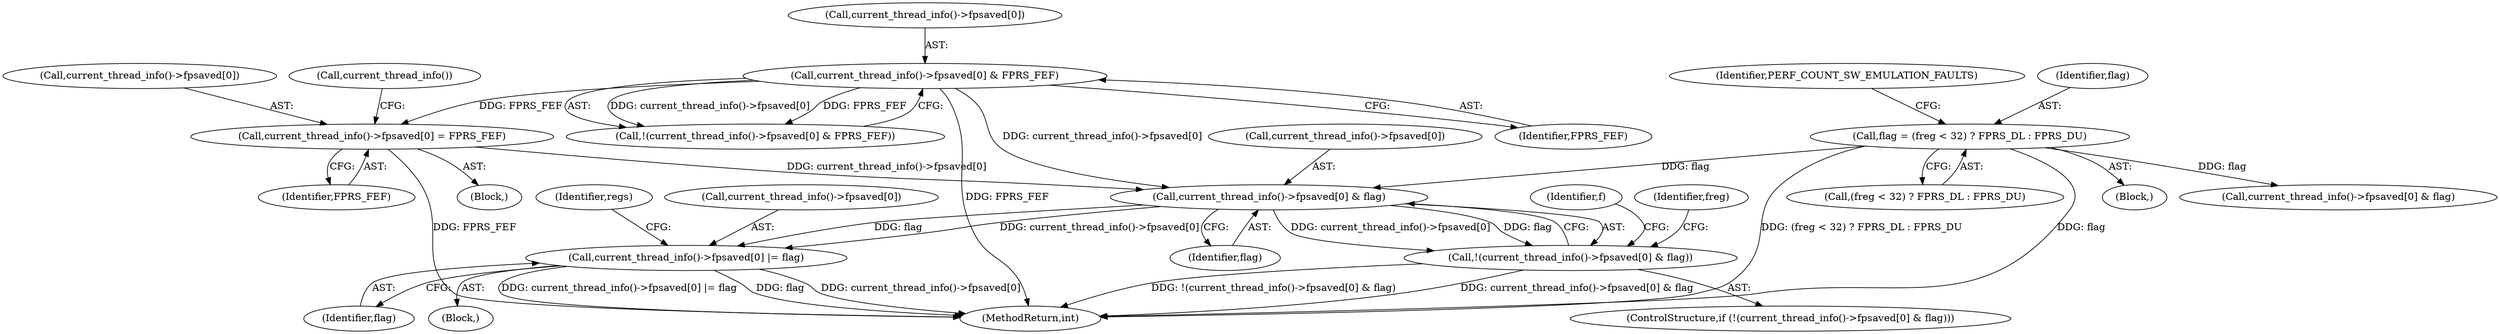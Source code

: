 digraph "0_linux_a8b0ca17b80e92faab46ee7179ba9e99ccb61233_36@API" {
"1000550" [label="(Call,current_thread_info()->fpsaved[0] & flag)"];
"1000526" [label="(Call,current_thread_info()->fpsaved[0] & FPRS_FEF)"];
"1000534" [label="(Call,current_thread_info()->fpsaved[0] = FPRS_FEF)"];
"1000142" [label="(Call,flag = (freg < 32) ? FPRS_DL : FPRS_DU)"];
"1000549" [label="(Call,!(current_thread_info()->fpsaved[0] & flag))"];
"1000593" [label="(Call,current_thread_info()->fpsaved[0] |= flag)"];
"1000601" [label="(Identifier,regs)"];
"1000532" [label="(Identifier,FPRS_FEF)"];
"1000331" [label="(Block,)"];
"1000604" [label="(MethodReturn,int)"];
"1000142" [label="(Call,flag = (freg < 32) ? FPRS_DL : FPRS_DU)"];
"1000599" [label="(Identifier,flag)"];
"1000109" [label="(Block,)"];
"1000143" [label="(Identifier,flag)"];
"1000525" [label="(Call,!(current_thread_info()->fpsaved[0] & FPRS_FEF))"];
"1000535" [label="(Call,current_thread_info()->fpsaved[0])"];
"1000556" [label="(Identifier,flag)"];
"1000550" [label="(Call,current_thread_info()->fpsaved[0] & flag)"];
"1000527" [label="(Call,current_thread_info()->fpsaved[0])"];
"1000593" [label="(Call,current_thread_info()->fpsaved[0] |= flag)"];
"1000195" [label="(Call,current_thread_info()->fpsaved[0] & flag)"];
"1000533" [label="(Block,)"];
"1000560" [label="(Identifier,freg)"];
"1000544" [label="(Call,current_thread_info())"];
"1000548" [label="(ControlStructure,if (!(current_thread_info()->fpsaved[0] & flag)))"];
"1000151" [label="(Identifier,PERF_COUNT_SW_EMULATION_FAULTS)"];
"1000526" [label="(Call,current_thread_info()->fpsaved[0] & FPRS_FEF)"];
"1000534" [label="(Call,current_thread_info()->fpsaved[0] = FPRS_FEF)"];
"1000551" [label="(Call,current_thread_info()->fpsaved[0])"];
"1000586" [label="(Identifier,f)"];
"1000549" [label="(Call,!(current_thread_info()->fpsaved[0] & flag))"];
"1000540" [label="(Identifier,FPRS_FEF)"];
"1000594" [label="(Call,current_thread_info()->fpsaved[0])"];
"1000144" [label="(Call,(freg < 32) ? FPRS_DL : FPRS_DU)"];
"1000550" -> "1000549"  [label="AST: "];
"1000550" -> "1000556"  [label="CFG: "];
"1000551" -> "1000550"  [label="AST: "];
"1000556" -> "1000550"  [label="AST: "];
"1000549" -> "1000550"  [label="CFG: "];
"1000550" -> "1000549"  [label="DDG: current_thread_info()->fpsaved[0]"];
"1000550" -> "1000549"  [label="DDG: flag"];
"1000526" -> "1000550"  [label="DDG: current_thread_info()->fpsaved[0]"];
"1000534" -> "1000550"  [label="DDG: current_thread_info()->fpsaved[0]"];
"1000142" -> "1000550"  [label="DDG: flag"];
"1000550" -> "1000593"  [label="DDG: current_thread_info()->fpsaved[0]"];
"1000550" -> "1000593"  [label="DDG: flag"];
"1000526" -> "1000525"  [label="AST: "];
"1000526" -> "1000532"  [label="CFG: "];
"1000527" -> "1000526"  [label="AST: "];
"1000532" -> "1000526"  [label="AST: "];
"1000525" -> "1000526"  [label="CFG: "];
"1000526" -> "1000604"  [label="DDG: FPRS_FEF"];
"1000526" -> "1000525"  [label="DDG: current_thread_info()->fpsaved[0]"];
"1000526" -> "1000525"  [label="DDG: FPRS_FEF"];
"1000526" -> "1000534"  [label="DDG: FPRS_FEF"];
"1000534" -> "1000533"  [label="AST: "];
"1000534" -> "1000540"  [label="CFG: "];
"1000535" -> "1000534"  [label="AST: "];
"1000540" -> "1000534"  [label="AST: "];
"1000544" -> "1000534"  [label="CFG: "];
"1000534" -> "1000604"  [label="DDG: FPRS_FEF"];
"1000142" -> "1000109"  [label="AST: "];
"1000142" -> "1000144"  [label="CFG: "];
"1000143" -> "1000142"  [label="AST: "];
"1000144" -> "1000142"  [label="AST: "];
"1000151" -> "1000142"  [label="CFG: "];
"1000142" -> "1000604"  [label="DDG: (freg < 32) ? FPRS_DL : FPRS_DU"];
"1000142" -> "1000604"  [label="DDG: flag"];
"1000142" -> "1000195"  [label="DDG: flag"];
"1000549" -> "1000548"  [label="AST: "];
"1000560" -> "1000549"  [label="CFG: "];
"1000586" -> "1000549"  [label="CFG: "];
"1000549" -> "1000604"  [label="DDG: current_thread_info()->fpsaved[0] & flag"];
"1000549" -> "1000604"  [label="DDG: !(current_thread_info()->fpsaved[0] & flag)"];
"1000593" -> "1000331"  [label="AST: "];
"1000593" -> "1000599"  [label="CFG: "];
"1000594" -> "1000593"  [label="AST: "];
"1000599" -> "1000593"  [label="AST: "];
"1000601" -> "1000593"  [label="CFG: "];
"1000593" -> "1000604"  [label="DDG: flag"];
"1000593" -> "1000604"  [label="DDG: current_thread_info()->fpsaved[0]"];
"1000593" -> "1000604"  [label="DDG: current_thread_info()->fpsaved[0] |= flag"];
}
